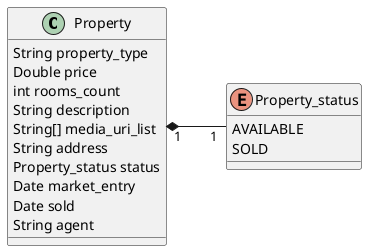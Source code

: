 @startuml
'https://plantuml.com/class-diagram

left to right direction

class Property {
String property_type
Double price
int rooms_count
String description
String[] media_uri_list
String address
Property_status status
Date market_entry
Date sold
String agent
}

enum Property_status {
AVAILABLE
SOLD
}

Property "1" *-- "1" Property_status

@enduml